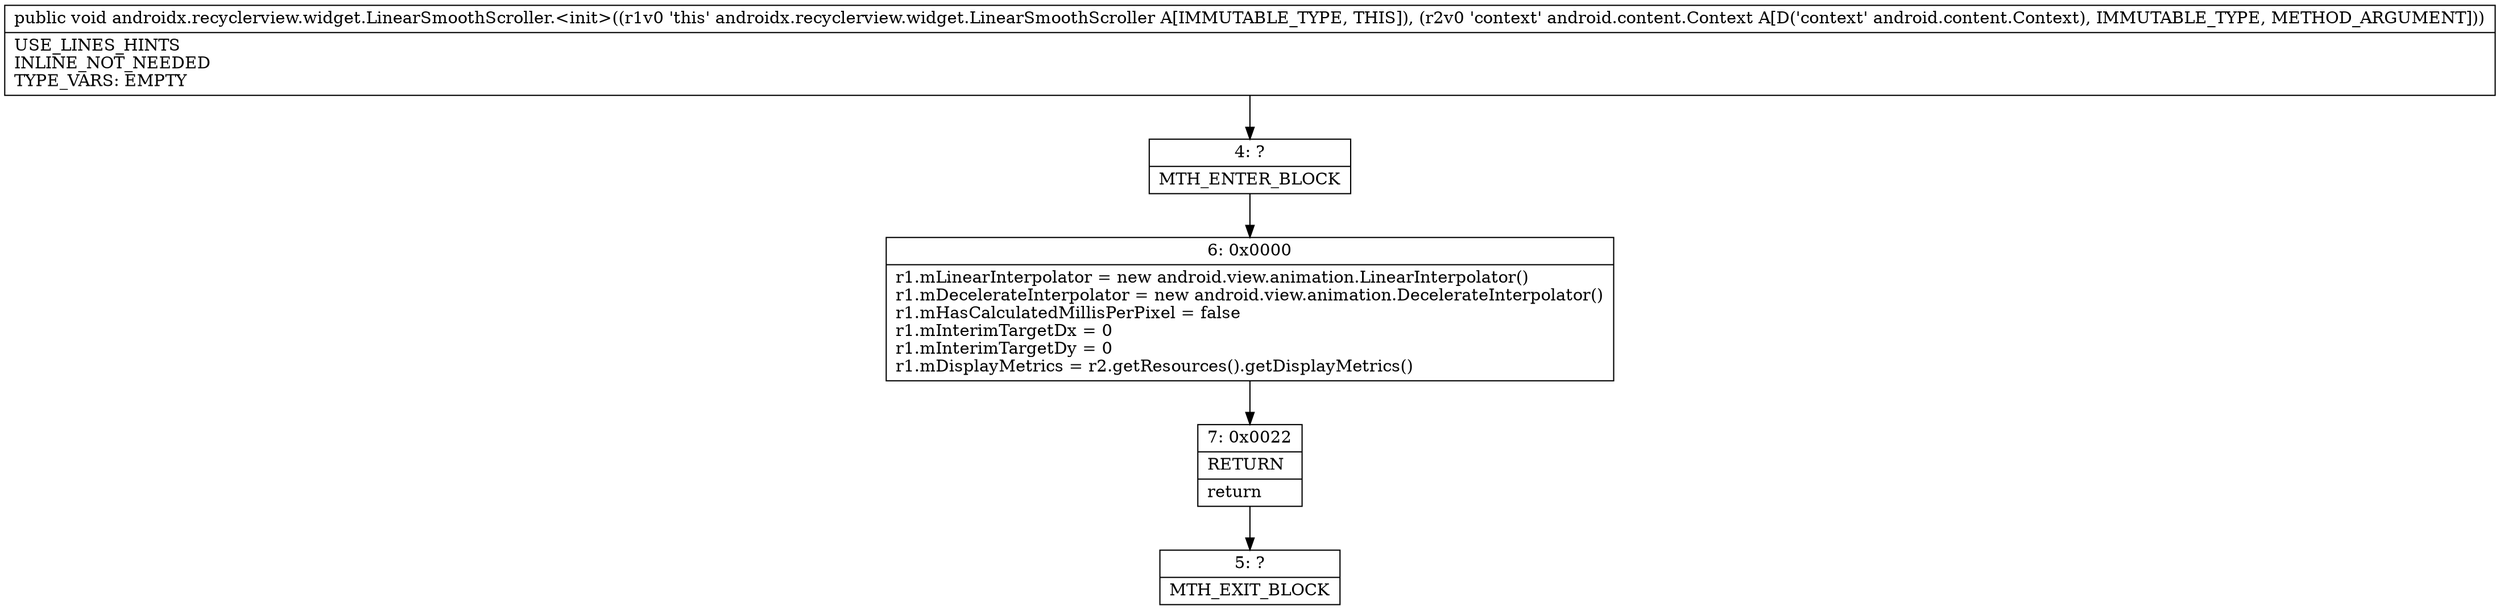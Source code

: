 digraph "CFG forandroidx.recyclerview.widget.LinearSmoothScroller.\<init\>(Landroid\/content\/Context;)V" {
Node_4 [shape=record,label="{4\:\ ?|MTH_ENTER_BLOCK\l}"];
Node_6 [shape=record,label="{6\:\ 0x0000|r1.mLinearInterpolator = new android.view.animation.LinearInterpolator()\lr1.mDecelerateInterpolator = new android.view.animation.DecelerateInterpolator()\lr1.mHasCalculatedMillisPerPixel = false\lr1.mInterimTargetDx = 0\lr1.mInterimTargetDy = 0\lr1.mDisplayMetrics = r2.getResources().getDisplayMetrics()\l}"];
Node_7 [shape=record,label="{7\:\ 0x0022|RETURN\l|return\l}"];
Node_5 [shape=record,label="{5\:\ ?|MTH_EXIT_BLOCK\l}"];
MethodNode[shape=record,label="{public void androidx.recyclerview.widget.LinearSmoothScroller.\<init\>((r1v0 'this' androidx.recyclerview.widget.LinearSmoothScroller A[IMMUTABLE_TYPE, THIS]), (r2v0 'context' android.content.Context A[D('context' android.content.Context), IMMUTABLE_TYPE, METHOD_ARGUMENT]))  | USE_LINES_HINTS\lINLINE_NOT_NEEDED\lTYPE_VARS: EMPTY\l}"];
MethodNode -> Node_4;Node_4 -> Node_6;
Node_6 -> Node_7;
Node_7 -> Node_5;
}

